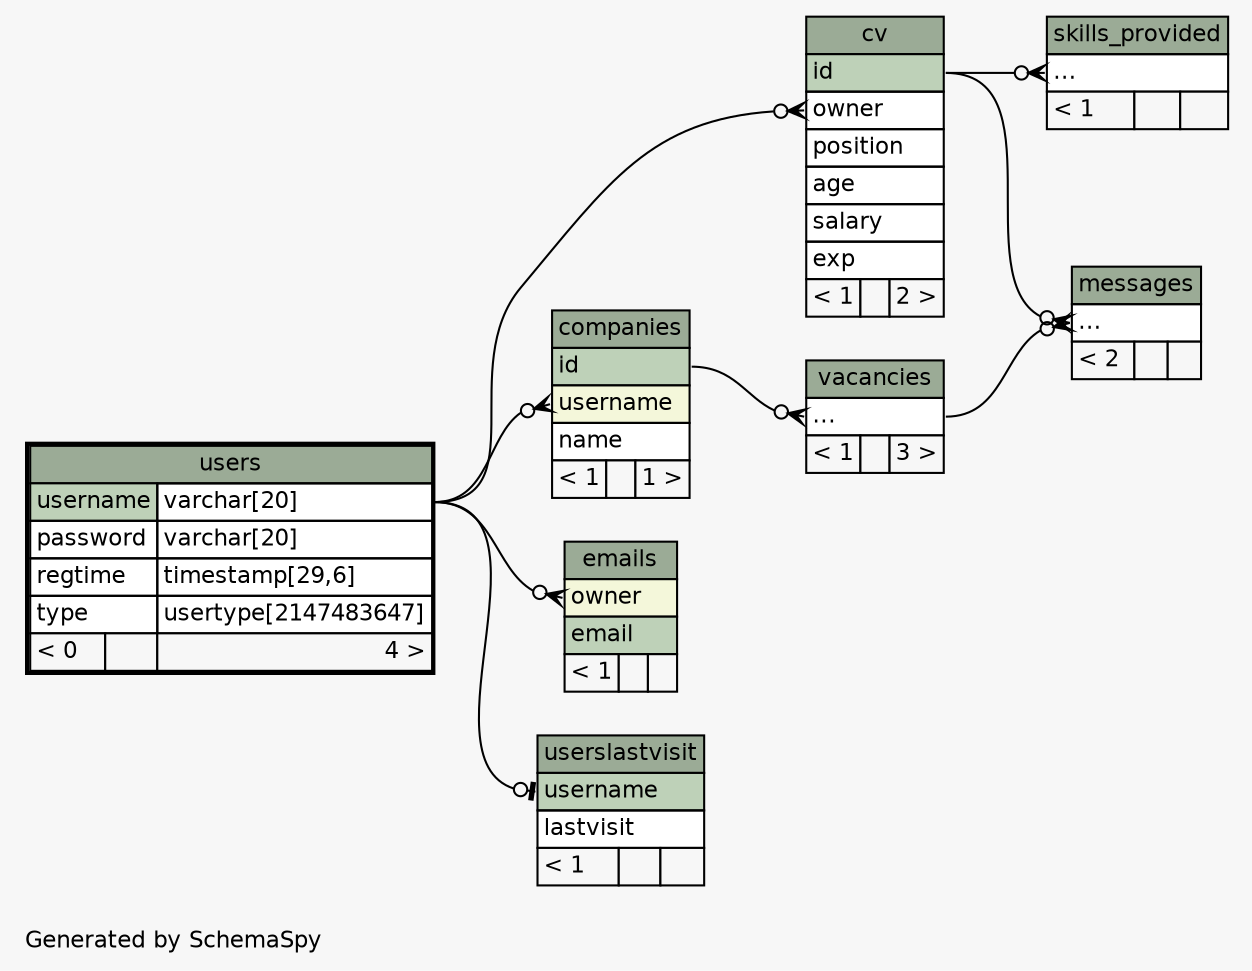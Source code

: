 // dot 2.38.0 on Windows 10 10.0
// SchemaSpy rev 590
digraph "twoDegreesRelationshipsDiagram" {
  graph [
    rankdir="RL"
    bgcolor="#f7f7f7"
    label="\nGenerated by SchemaSpy"
    labeljust="l"
    nodesep="0.18"
    ranksep="0.46"
    fontname="Helvetica"
    fontsize="11"
  ];
  node [
    fontname="Helvetica"
    fontsize="11"
    shape="plaintext"
  ];
  edge [
    arrowsize="0.8"
  ];
  "companies":"username":w -> "users":"username.type":e [arrowhead=none dir=back arrowtail=crowodot];
  "cv":"owner":w -> "users":"username.type":e [arrowhead=none dir=back arrowtail=crowodot];
  "emails":"owner":w -> "users":"username.type":e [arrowhead=none dir=back arrowtail=crowodot];
  "messages":"elipses":w -> "cv":"id":e [arrowhead=none dir=back arrowtail=crowodot];
  "messages":"elipses":w -> "vacancies":"elipses":e [arrowhead=none dir=back arrowtail=crowodot];
  "skills_provided":"elipses":w -> "cv":"id":e [arrowhead=none dir=back arrowtail=crowodot];
  "userslastvisit":"username":w -> "users":"username.type":e [arrowhead=none dir=back arrowtail=teeodot];
  "vacancies":"elipses":w -> "companies":"id":e [arrowhead=none dir=back arrowtail=crowodot];
  "companies" [
    label=<
    <TABLE BORDER="0" CELLBORDER="1" CELLSPACING="0" BGCOLOR="#ffffff">
      <TR><TD COLSPAN="3" BGCOLOR="#9bab96" ALIGN="CENTER">companies</TD></TR>
      <TR><TD PORT="id" COLSPAN="3" BGCOLOR="#bed1b8" ALIGN="LEFT">id</TD></TR>
      <TR><TD PORT="username" COLSPAN="3" BGCOLOR="#f4f7da" ALIGN="LEFT">username</TD></TR>
      <TR><TD PORT="name" COLSPAN="3" ALIGN="LEFT">name</TD></TR>
      <TR><TD ALIGN="LEFT" BGCOLOR="#f7f7f7">&lt; 1</TD><TD ALIGN="RIGHT" BGCOLOR="#f7f7f7">  </TD><TD ALIGN="RIGHT" BGCOLOR="#f7f7f7">1 &gt;</TD></TR>
    </TABLE>>
    URL="companies.html"
    tooltip="companies"
  ];
  "cv" [
    label=<
    <TABLE BORDER="0" CELLBORDER="1" CELLSPACING="0" BGCOLOR="#ffffff">
      <TR><TD COLSPAN="3" BGCOLOR="#9bab96" ALIGN="CENTER">cv</TD></TR>
      <TR><TD PORT="id" COLSPAN="3" BGCOLOR="#bed1b8" ALIGN="LEFT">id</TD></TR>
      <TR><TD PORT="owner" COLSPAN="3" ALIGN="LEFT">owner</TD></TR>
      <TR><TD PORT="position" COLSPAN="3" ALIGN="LEFT">position</TD></TR>
      <TR><TD PORT="age" COLSPAN="3" ALIGN="LEFT">age</TD></TR>
      <TR><TD PORT="salary" COLSPAN="3" ALIGN="LEFT">salary</TD></TR>
      <TR><TD PORT="exp" COLSPAN="3" ALIGN="LEFT">exp</TD></TR>
      <TR><TD ALIGN="LEFT" BGCOLOR="#f7f7f7">&lt; 1</TD><TD ALIGN="RIGHT" BGCOLOR="#f7f7f7">  </TD><TD ALIGN="RIGHT" BGCOLOR="#f7f7f7">2 &gt;</TD></TR>
    </TABLE>>
    URL="cv.html"
    tooltip="cv"
  ];
  "emails" [
    label=<
    <TABLE BORDER="0" CELLBORDER="1" CELLSPACING="0" BGCOLOR="#ffffff">
      <TR><TD COLSPAN="3" BGCOLOR="#9bab96" ALIGN="CENTER">emails</TD></TR>
      <TR><TD PORT="owner" COLSPAN="3" BGCOLOR="#f4f7da" ALIGN="LEFT">owner</TD></TR>
      <TR><TD PORT="email" COLSPAN="3" BGCOLOR="#bed1b8" ALIGN="LEFT">email</TD></TR>
      <TR><TD ALIGN="LEFT" BGCOLOR="#f7f7f7">&lt; 1</TD><TD ALIGN="RIGHT" BGCOLOR="#f7f7f7">  </TD><TD ALIGN="RIGHT" BGCOLOR="#f7f7f7">  </TD></TR>
    </TABLE>>
    URL="emails.html"
    tooltip="emails"
  ];
  "messages" [
    label=<
    <TABLE BORDER="0" CELLBORDER="1" CELLSPACING="0" BGCOLOR="#ffffff">
      <TR><TD COLSPAN="3" BGCOLOR="#9bab96" ALIGN="CENTER">messages</TD></TR>
      <TR><TD PORT="elipses" COLSPAN="3" ALIGN="LEFT">...</TD></TR>
      <TR><TD ALIGN="LEFT" BGCOLOR="#f7f7f7">&lt; 2</TD><TD ALIGN="RIGHT" BGCOLOR="#f7f7f7">  </TD><TD ALIGN="RIGHT" BGCOLOR="#f7f7f7">  </TD></TR>
    </TABLE>>
    URL="messages.html"
    tooltip="messages"
  ];
  "skills_provided" [
    label=<
    <TABLE BORDER="0" CELLBORDER="1" CELLSPACING="0" BGCOLOR="#ffffff">
      <TR><TD COLSPAN="3" BGCOLOR="#9bab96" ALIGN="CENTER">skills_provided</TD></TR>
      <TR><TD PORT="elipses" COLSPAN="3" ALIGN="LEFT">...</TD></TR>
      <TR><TD ALIGN="LEFT" BGCOLOR="#f7f7f7">&lt; 1</TD><TD ALIGN="RIGHT" BGCOLOR="#f7f7f7">  </TD><TD ALIGN="RIGHT" BGCOLOR="#f7f7f7">  </TD></TR>
    </TABLE>>
    URL="skills_provided.html"
    tooltip="skills_provided"
  ];
  "users" [
    label=<
    <TABLE BORDER="2" CELLBORDER="1" CELLSPACING="0" BGCOLOR="#ffffff">
      <TR><TD COLSPAN="3" BGCOLOR="#9bab96" ALIGN="CENTER">users</TD></TR>
      <TR><TD PORT="username" COLSPAN="2" BGCOLOR="#bed1b8" ALIGN="LEFT">username</TD><TD PORT="username.type" ALIGN="LEFT">varchar[20]</TD></TR>
      <TR><TD PORT="password" COLSPAN="2" ALIGN="LEFT">password</TD><TD PORT="password.type" ALIGN="LEFT">varchar[20]</TD></TR>
      <TR><TD PORT="regtime" COLSPAN="2" ALIGN="LEFT">regtime</TD><TD PORT="regtime.type" ALIGN="LEFT">timestamp[29,6]</TD></TR>
      <TR><TD PORT="type" COLSPAN="2" ALIGN="LEFT">type</TD><TD PORT="type.type" ALIGN="LEFT">usertype[2147483647]</TD></TR>
      <TR><TD ALIGN="LEFT" BGCOLOR="#f7f7f7">&lt; 0</TD><TD ALIGN="RIGHT" BGCOLOR="#f7f7f7">  </TD><TD ALIGN="RIGHT" BGCOLOR="#f7f7f7">4 &gt;</TD></TR>
    </TABLE>>
    URL="users.html"
    tooltip="users"
  ];
  "userslastvisit" [
    label=<
    <TABLE BORDER="0" CELLBORDER="1" CELLSPACING="0" BGCOLOR="#ffffff">
      <TR><TD COLSPAN="3" BGCOLOR="#9bab96" ALIGN="CENTER">userslastvisit</TD></TR>
      <TR><TD PORT="username" COLSPAN="3" BGCOLOR="#bed1b8" ALIGN="LEFT">username</TD></TR>
      <TR><TD PORT="lastvisit" COLSPAN="3" ALIGN="LEFT">lastvisit</TD></TR>
      <TR><TD ALIGN="LEFT" BGCOLOR="#f7f7f7">&lt; 1</TD><TD ALIGN="RIGHT" BGCOLOR="#f7f7f7">  </TD><TD ALIGN="RIGHT" BGCOLOR="#f7f7f7">  </TD></TR>
    </TABLE>>
    URL="userslastvisit.html"
    tooltip="userslastvisit"
  ];
  "vacancies" [
    label=<
    <TABLE BORDER="0" CELLBORDER="1" CELLSPACING="0" BGCOLOR="#ffffff">
      <TR><TD COLSPAN="3" BGCOLOR="#9bab96" ALIGN="CENTER">vacancies</TD></TR>
      <TR><TD PORT="elipses" COLSPAN="3" ALIGN="LEFT">...</TD></TR>
      <TR><TD ALIGN="LEFT" BGCOLOR="#f7f7f7">&lt; 1</TD><TD ALIGN="RIGHT" BGCOLOR="#f7f7f7">  </TD><TD ALIGN="RIGHT" BGCOLOR="#f7f7f7">3 &gt;</TD></TR>
    </TABLE>>
    URL="vacancies.html"
    tooltip="vacancies"
  ];
}

